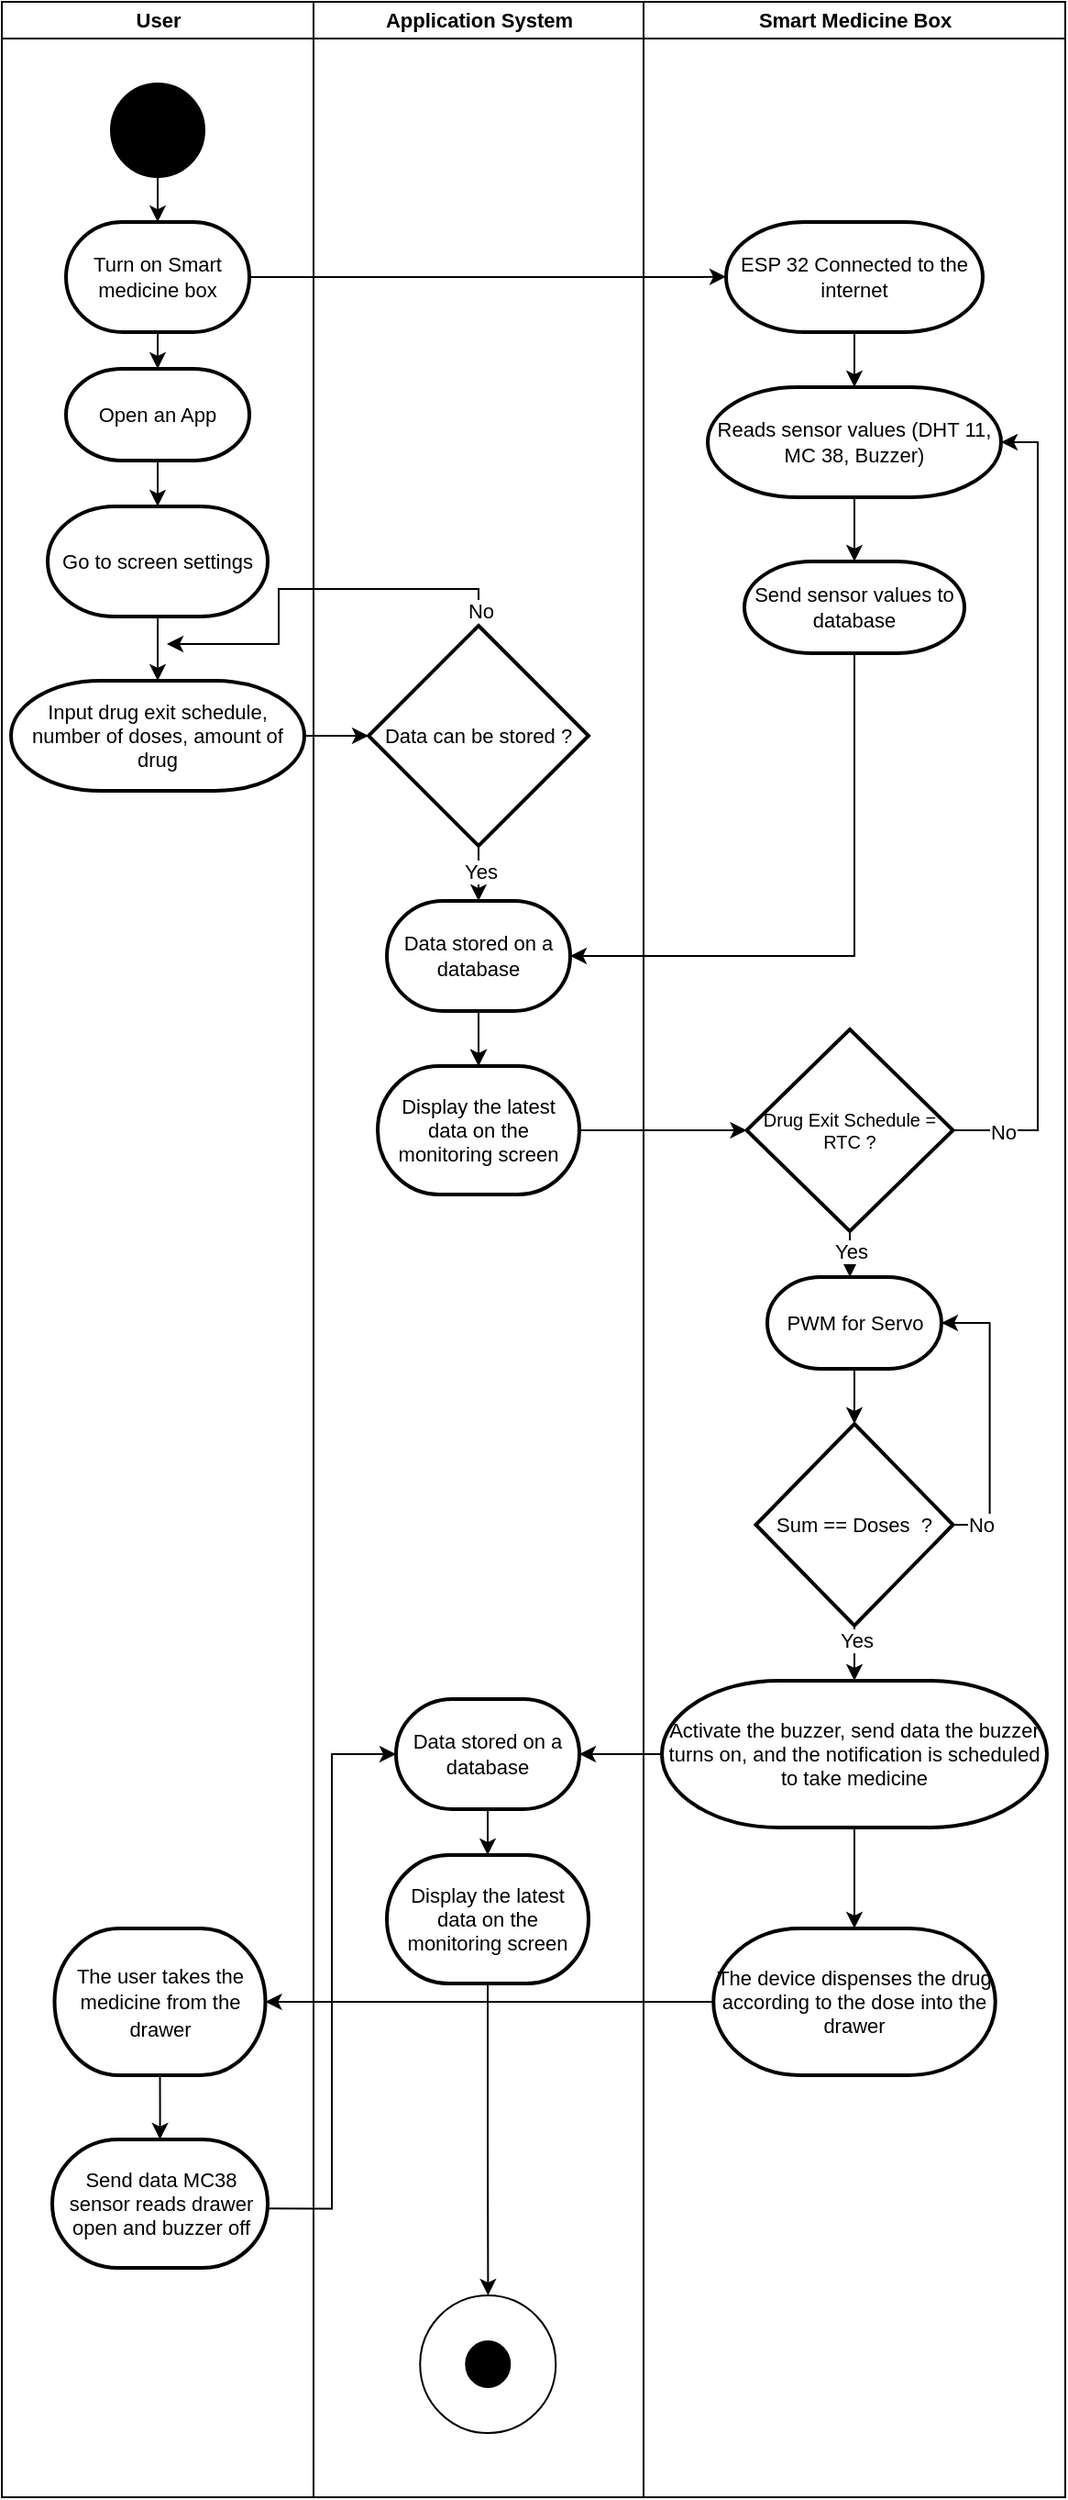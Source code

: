 <mxfile version="23.1.5" type="github">
  <diagram name="Page-1" id="74e2e168-ea6b-b213-b513-2b3c1d86103e">
    <mxGraphModel dx="2346" dy="687" grid="1" gridSize="10" guides="1" tooltips="1" connect="1" arrows="1" fold="1" page="1" pageScale="1" pageWidth="1100" pageHeight="850" background="none" math="0" shadow="0">
      <root>
        <mxCell id="0" />
        <mxCell id="1" parent="0" />
        <mxCell id="77e6c97f196da883-2" value="&lt;font style=&quot;font-size: 11px;&quot;&gt;User&lt;/font&gt;" style="swimlane;html=1;startSize=20;align=center;fontSize=11;" parent="1" vertex="1">
          <mxGeometry x="-140" y="90" width="170" height="1360" as="geometry">
            <mxRectangle y="20" width="40" height="730" as="alternateBounds" />
          </mxGeometry>
        </mxCell>
        <mxCell id="2dYA4mqOsPHXv_Ml5pBK-2" value="" style="ellipse;whiteSpace=wrap;html=1;aspect=fixed;fillColor=#000000;strokeColor=#000000;strokeWidth=2;fontSize=11;labelBorderColor=none;" parent="77e6c97f196da883-2" vertex="1">
          <mxGeometry x="60" y="45" width="50" height="50" as="geometry" />
        </mxCell>
        <mxCell id="77e6c97f196da883-4" value="&lt;font style=&quot;font-size: 11px;&quot;&gt;Smart Medicine Box&lt;/font&gt;" style="swimlane;html=1;startSize=20;fontSize=11;" parent="77e6c97f196da883-2" vertex="1">
          <mxGeometry x="350" width="230" height="1360" as="geometry" />
        </mxCell>
        <mxCell id="Wwi6VHeRHih2IKkh5c98-81" style="edgeStyle=orthogonalEdgeStyle;rounded=0;orthogonalLoop=1;jettySize=auto;html=1;exitX=0.5;exitY=1;exitDx=0;exitDy=0;exitPerimeter=0;fontSize=11;" edge="1" parent="77e6c97f196da883-4" source="2dYA4mqOsPHXv_Ml5pBK-34">
          <mxGeometry relative="1" as="geometry">
            <mxPoint x="112.543" y="695" as="targetPoint" />
          </mxGeometry>
        </mxCell>
        <mxCell id="Wwi6VHeRHih2IKkh5c98-83" value="Yes" style="edgeLabel;html=1;align=center;verticalAlign=middle;resizable=0;points=[];fontSize=11;" vertex="1" connectable="0" parent="Wwi6VHeRHih2IKkh5c98-81">
          <mxGeometry x="-0.116" y="2" relative="1" as="geometry">
            <mxPoint x="-2" as="offset" />
          </mxGeometry>
        </mxCell>
        <mxCell id="2dYA4mqOsPHXv_Ml5pBK-34" value="Drug Exit Schedule = RTC ?" style="strokeWidth=2;html=1;shape=mxgraph.flowchart.decision;whiteSpace=wrap;fontSize=10;" parent="77e6c97f196da883-4" vertex="1">
          <mxGeometry x="56.25" y="560" width="112.5" height="110" as="geometry" />
        </mxCell>
        <mxCell id="Wwi6VHeRHih2IKkh5c98-34" value="&lt;font style=&quot;font-size: 11px;&quot;&gt;Send sensor values to database&lt;/font&gt;" style="strokeWidth=2;html=1;shape=mxgraph.flowchart.terminator;whiteSpace=wrap;fontSize=11;" vertex="1" parent="77e6c97f196da883-4">
          <mxGeometry x="55" y="305" width="120" height="50" as="geometry" />
        </mxCell>
        <mxCell id="2dYA4mqOsPHXv_Ml5pBK-25" value="&lt;font style=&quot;font-size: 11px;&quot;&gt;Reads sensor values (DHT 11, MC 38, Buzzer)&lt;/font&gt;" style="strokeWidth=2;html=1;shape=mxgraph.flowchart.terminator;whiteSpace=wrap;fontSize=11;" parent="77e6c97f196da883-4" vertex="1">
          <mxGeometry x="35" y="210" width="160" height="60" as="geometry" />
        </mxCell>
        <mxCell id="Wwi6VHeRHih2IKkh5c98-37" value="&lt;font style=&quot;font-size: 11px;&quot;&gt;ESP 32 Connected to the internet&lt;/font&gt;" style="strokeWidth=2;html=1;shape=mxgraph.flowchart.terminator;whiteSpace=wrap;fontSize=11;" vertex="1" parent="77e6c97f196da883-4">
          <mxGeometry x="45" y="120" width="140" height="60" as="geometry" />
        </mxCell>
        <mxCell id="Wwi6VHeRHih2IKkh5c98-64" style="edgeStyle=orthogonalEdgeStyle;rounded=0;orthogonalLoop=1;jettySize=auto;html=1;exitX=1;exitY=0.5;exitDx=0;exitDy=0;exitPerimeter=0;fontSize=11;" edge="1" parent="77e6c97f196da883-4" source="2dYA4mqOsPHXv_Ml5pBK-22">
          <mxGeometry relative="1" as="geometry">
            <mxPoint x="45" y="149.85" as="targetPoint" />
            <mxPoint x="-215" y="149.853" as="sourcePoint" />
            <Array as="points">
              <mxPoint x="25" y="150" />
            </Array>
          </mxGeometry>
        </mxCell>
        <mxCell id="Wwi6VHeRHih2IKkh5c98-72" style="edgeStyle=orthogonalEdgeStyle;rounded=0;orthogonalLoop=1;jettySize=auto;html=1;exitX=0.5;exitY=1;exitDx=0;exitDy=0;exitPerimeter=0;entryX=0.5;entryY=0;entryDx=0;entryDy=0;entryPerimeter=0;fontSize=11;" edge="1" parent="77e6c97f196da883-4" source="Wwi6VHeRHih2IKkh5c98-37" target="2dYA4mqOsPHXv_Ml5pBK-25">
          <mxGeometry relative="1" as="geometry" />
        </mxCell>
        <mxCell id="Wwi6VHeRHih2IKkh5c98-73" style="edgeStyle=orthogonalEdgeStyle;rounded=0;orthogonalLoop=1;jettySize=auto;html=1;exitX=0.5;exitY=1;exitDx=0;exitDy=0;exitPerimeter=0;entryX=0.5;entryY=0;entryDx=0;entryDy=0;entryPerimeter=0;fontSize=11;" edge="1" parent="77e6c97f196da883-4" source="2dYA4mqOsPHXv_Ml5pBK-25" target="Wwi6VHeRHih2IKkh5c98-34">
          <mxGeometry relative="1" as="geometry" />
        </mxCell>
        <mxCell id="Wwi6VHeRHih2IKkh5c98-76" style="edgeStyle=orthogonalEdgeStyle;rounded=0;orthogonalLoop=1;jettySize=auto;html=1;exitX=1;exitY=0.5;exitDx=0;exitDy=0;exitPerimeter=0;entryX=1;entryY=0.5;entryDx=0;entryDy=0;entryPerimeter=0;fontSize=11;" edge="1" parent="77e6c97f196da883-4" source="2dYA4mqOsPHXv_Ml5pBK-34" target="2dYA4mqOsPHXv_Ml5pBK-25">
          <mxGeometry relative="1" as="geometry" />
        </mxCell>
        <mxCell id="Wwi6VHeRHih2IKkh5c98-79" value="No" style="edgeLabel;html=1;align=center;verticalAlign=middle;resizable=0;points=[];fontSize=11;" vertex="1" connectable="0" parent="Wwi6VHeRHih2IKkh5c98-76">
          <mxGeometry x="-0.881" y="-1" relative="1" as="geometry">
            <mxPoint as="offset" />
          </mxGeometry>
        </mxCell>
        <mxCell id="Wwi6VHeRHih2IKkh5c98-82" value="PWM for Servo" style="strokeWidth=2;html=1;shape=mxgraph.flowchart.terminator;whiteSpace=wrap;fontSize=11;" vertex="1" parent="77e6c97f196da883-4">
          <mxGeometry x="67.5" y="695" width="95" height="50" as="geometry" />
        </mxCell>
        <mxCell id="Wwi6VHeRHih2IKkh5c98-84" style="edgeStyle=orthogonalEdgeStyle;rounded=0;orthogonalLoop=1;jettySize=auto;html=1;exitX=0.5;exitY=1;exitDx=0;exitDy=0;exitPerimeter=0;fontSize=11;" edge="1" parent="77e6c97f196da883-4" source="Wwi6VHeRHih2IKkh5c98-82">
          <mxGeometry relative="1" as="geometry">
            <mxPoint x="114.978" y="775" as="targetPoint" />
          </mxGeometry>
        </mxCell>
        <mxCell id="Wwi6VHeRHih2IKkh5c98-89" style="edgeStyle=orthogonalEdgeStyle;rounded=0;orthogonalLoop=1;jettySize=auto;html=1;exitX=1;exitY=0.5;exitDx=0;exitDy=0;exitPerimeter=0;entryX=1;entryY=0.5;entryDx=0;entryDy=0;entryPerimeter=0;fontSize=11;" edge="1" parent="77e6c97f196da883-4" source="Wwi6VHeRHih2IKkh5c98-86" target="Wwi6VHeRHih2IKkh5c98-82">
          <mxGeometry relative="1" as="geometry">
            <mxPoint x="168.452" y="715" as="targetPoint" />
          </mxGeometry>
        </mxCell>
        <mxCell id="Wwi6VHeRHih2IKkh5c98-90" value="No" style="edgeLabel;html=1;align=center;verticalAlign=middle;resizable=0;points=[];fontSize=11;" vertex="1" connectable="0" parent="Wwi6VHeRHih2IKkh5c98-89">
          <mxGeometry x="-0.814" relative="1" as="geometry">
            <mxPoint as="offset" />
          </mxGeometry>
        </mxCell>
        <mxCell id="Wwi6VHeRHih2IKkh5c98-86" value="Sum == Doses&amp;nbsp; ?" style="strokeWidth=2;html=1;shape=mxgraph.flowchart.decision;whiteSpace=wrap;fontSize=11;" vertex="1" parent="77e6c97f196da883-4">
          <mxGeometry x="61.25" y="775" width="107.5" height="110" as="geometry" />
        </mxCell>
        <mxCell id="Wwi6VHeRHih2IKkh5c98-92" value="Activate the buzzer, send data the buzzer turns on, and the notification is scheduled to take medicine" style="strokeWidth=2;html=1;shape=mxgraph.flowchart.terminator;whiteSpace=wrap;fontSize=11;" vertex="1" parent="77e6c97f196da883-4">
          <mxGeometry x="10" y="915" width="210" height="80" as="geometry" />
        </mxCell>
        <mxCell id="Wwi6VHeRHih2IKkh5c98-91" style="edgeStyle=orthogonalEdgeStyle;rounded=0;orthogonalLoop=1;jettySize=auto;html=1;exitX=0.5;exitY=1;exitDx=0;exitDy=0;exitPerimeter=0;fontSize=11;" edge="1" parent="77e6c97f196da883-4" source="Wwi6VHeRHih2IKkh5c98-86" target="Wwi6VHeRHih2IKkh5c98-92">
          <mxGeometry relative="1" as="geometry">
            <mxPoint x="115.167" y="905" as="targetPoint" />
          </mxGeometry>
        </mxCell>
        <mxCell id="Wwi6VHeRHih2IKkh5c98-93" value="Yes" style="edgeLabel;html=1;align=center;verticalAlign=middle;resizable=0;points=[];fontSize=11;" vertex="1" connectable="0" parent="Wwi6VHeRHih2IKkh5c98-91">
          <mxGeometry x="-0.68" y="1" relative="1" as="geometry">
            <mxPoint as="offset" />
          </mxGeometry>
        </mxCell>
        <mxCell id="Wwi6VHeRHih2IKkh5c98-121" value="&lt;div style=&quot;font-size: 11px;&quot;&gt;&lt;span style=&quot;background-color: initial; font-size: 11px;&quot;&gt;The device dispenses the drug according to the dose into the drawer&lt;/span&gt;&lt;/div&gt;" style="strokeWidth=2;html=1;shape=mxgraph.flowchart.terminator;whiteSpace=wrap;align=center;fontSize=11;" vertex="1" parent="77e6c97f196da883-4">
          <mxGeometry x="38.12" y="1050" width="153.75" height="80" as="geometry" />
        </mxCell>
        <mxCell id="Wwi6VHeRHih2IKkh5c98-120" style="edgeStyle=orthogonalEdgeStyle;rounded=0;orthogonalLoop=1;jettySize=auto;html=1;exitX=0.5;exitY=1;exitDx=0;exitDy=0;exitPerimeter=0;fontSize=11;" edge="1" parent="77e6c97f196da883-4" source="Wwi6VHeRHih2IKkh5c98-92" target="Wwi6VHeRHih2IKkh5c98-121">
          <mxGeometry relative="1" as="geometry">
            <mxPoint x="114.609" y="1045" as="targetPoint" />
          </mxGeometry>
        </mxCell>
        <mxCell id="2dYA4mqOsPHXv_Ml5pBK-11" value="&lt;font style=&quot;font-size: 11px;&quot;&gt;Go to screen settings&lt;/font&gt;" style="strokeWidth=2;html=1;shape=mxgraph.flowchart.terminator;whiteSpace=wrap;fontSize=11;" parent="77e6c97f196da883-2" vertex="1">
          <mxGeometry x="25" y="275" width="120" height="60" as="geometry" />
        </mxCell>
        <mxCell id="2dYA4mqOsPHXv_Ml5pBK-13" value="&lt;font style=&quot;font-size: 11px;&quot;&gt;Input drug exit schedule, number of doses, amount of drug&lt;/font&gt;" style="strokeWidth=2;html=1;shape=mxgraph.flowchart.terminator;whiteSpace=wrap;fontSize=11;" parent="77e6c97f196da883-2" vertex="1">
          <mxGeometry x="5" y="370" width="160" height="60" as="geometry" />
        </mxCell>
        <mxCell id="2dYA4mqOsPHXv_Ml5pBK-12" style="edgeStyle=orthogonalEdgeStyle;rounded=0;orthogonalLoop=1;jettySize=auto;html=1;exitX=0.5;exitY=1;exitDx=0;exitDy=0;exitPerimeter=0;fontSize=11;" parent="77e6c97f196da883-2" source="2dYA4mqOsPHXv_Ml5pBK-11" target="2dYA4mqOsPHXv_Ml5pBK-13" edge="1">
          <mxGeometry relative="1" as="geometry">
            <mxPoint x="85" y="357" as="targetPoint" />
          </mxGeometry>
        </mxCell>
        <mxCell id="2dYA4mqOsPHXv_Ml5pBK-9" value="&lt;font style=&quot;font-size: 11px;&quot;&gt;Open an App&lt;/font&gt;" style="strokeWidth=2;html=1;shape=mxgraph.flowchart.terminator;whiteSpace=wrap;fontSize=11;" parent="77e6c97f196da883-2" vertex="1">
          <mxGeometry x="35" y="200" width="100" height="50" as="geometry" />
        </mxCell>
        <mxCell id="2dYA4mqOsPHXv_Ml5pBK-10" style="edgeStyle=orthogonalEdgeStyle;rounded=0;orthogonalLoop=1;jettySize=auto;html=1;exitX=0.5;exitY=1;exitDx=0;exitDy=0;exitPerimeter=0;fontSize=11;" parent="77e6c97f196da883-2" source="2dYA4mqOsPHXv_Ml5pBK-9" target="2dYA4mqOsPHXv_Ml5pBK-11" edge="1">
          <mxGeometry relative="1" as="geometry">
            <mxPoint x="525.261" y="287" as="targetPoint" />
          </mxGeometry>
        </mxCell>
        <mxCell id="2dYA4mqOsPHXv_Ml5pBK-22" value="&lt;font style=&quot;font-size: 11px;&quot;&gt;Turn on Smart medicine box&lt;/font&gt;" style="strokeWidth=2;html=1;shape=mxgraph.flowchart.terminator;whiteSpace=wrap;fontSize=11;" parent="77e6c97f196da883-2" vertex="1">
          <mxGeometry x="35" y="120.003" width="100" height="60" as="geometry" />
        </mxCell>
        <mxCell id="Wwi6VHeRHih2IKkh5c98-52" style="edgeStyle=orthogonalEdgeStyle;rounded=0;orthogonalLoop=1;jettySize=auto;html=1;exitX=0.5;exitY=1;exitDx=0;exitDy=0;entryX=0.5;entryY=0;entryDx=0;entryDy=0;entryPerimeter=0;fontSize=11;" edge="1" parent="77e6c97f196da883-2" source="2dYA4mqOsPHXv_Ml5pBK-2" target="2dYA4mqOsPHXv_Ml5pBK-22">
          <mxGeometry relative="1" as="geometry" />
        </mxCell>
        <mxCell id="Wwi6VHeRHih2IKkh5c98-54" style="edgeStyle=orthogonalEdgeStyle;rounded=0;orthogonalLoop=1;jettySize=auto;html=1;exitX=0.5;exitY=1;exitDx=0;exitDy=0;exitPerimeter=0;entryX=0.5;entryY=0;entryDx=0;entryDy=0;entryPerimeter=0;fontSize=11;" edge="1" parent="77e6c97f196da883-2" source="2dYA4mqOsPHXv_Ml5pBK-22" target="2dYA4mqOsPHXv_Ml5pBK-9">
          <mxGeometry relative="1" as="geometry" />
        </mxCell>
        <mxCell id="Wwi6VHeRHih2IKkh5c98-124" value="&lt;font style=&quot;font-size: 11px;&quot;&gt;The user takes the medicine from the drawer&lt;/font&gt;" style="strokeWidth=2;html=1;shape=mxgraph.flowchart.terminator;whiteSpace=wrap;" vertex="1" parent="77e6c97f196da883-2">
          <mxGeometry x="28.75" y="1050" width="115" height="80" as="geometry" />
        </mxCell>
        <mxCell id="Wwi6VHeRHih2IKkh5c98-125" style="edgeStyle=orthogonalEdgeStyle;rounded=0;orthogonalLoop=1;jettySize=auto;html=1;exitX=0;exitY=0.5;exitDx=0;exitDy=0;exitPerimeter=0;entryX=1;entryY=0.5;entryDx=0;entryDy=0;entryPerimeter=0;" edge="1" parent="77e6c97f196da883-2" source="Wwi6VHeRHih2IKkh5c98-121" target="Wwi6VHeRHih2IKkh5c98-124">
          <mxGeometry relative="1" as="geometry">
            <mxPoint x="150" y="1040" as="targetPoint" />
          </mxGeometry>
        </mxCell>
        <mxCell id="Wwi6VHeRHih2IKkh5c98-127" value="Send data MC38 sensor reads drawer open and buzzer off" style="strokeWidth=2;html=1;shape=mxgraph.flowchart.terminator;whiteSpace=wrap;fontSize=11;" vertex="1" parent="77e6c97f196da883-2">
          <mxGeometry x="27.5" y="1165" width="117.5" height="70" as="geometry" />
        </mxCell>
        <mxCell id="Wwi6VHeRHih2IKkh5c98-126" style="edgeStyle=orthogonalEdgeStyle;rounded=0;orthogonalLoop=1;jettySize=auto;html=1;exitX=0.5;exitY=1;exitDx=0;exitDy=0;exitPerimeter=0;" edge="1" parent="77e6c97f196da883-2" source="Wwi6VHeRHih2IKkh5c98-124" target="Wwi6VHeRHih2IKkh5c98-127">
          <mxGeometry relative="1" as="geometry">
            <mxPoint x="86.25" y="1160.0" as="targetPoint" />
          </mxGeometry>
        </mxCell>
        <mxCell id="77e6c97f196da883-3" value="&lt;font style=&quot;font-size: 11px;&quot;&gt;Application System&lt;/font&gt;" style="swimlane;html=1;startSize=20;fontSize=11;" parent="1" vertex="1">
          <mxGeometry x="30" y="90" width="180" height="1360" as="geometry" />
        </mxCell>
        <mxCell id="Wwi6VHeRHih2IKkh5c98-70" style="edgeStyle=orthogonalEdgeStyle;rounded=0;orthogonalLoop=1;jettySize=auto;html=1;exitX=0.5;exitY=0;exitDx=0;exitDy=0;exitPerimeter=0;fontSize=11;" edge="1" parent="77e6c97f196da883-3" source="2dYA4mqOsPHXv_Ml5pBK-15">
          <mxGeometry relative="1" as="geometry">
            <mxPoint x="-80" y="350" as="targetPoint" />
            <Array as="points">
              <mxPoint x="90" y="320" />
              <mxPoint x="-19" y="320" />
              <mxPoint x="-19" y="350" />
            </Array>
          </mxGeometry>
        </mxCell>
        <mxCell id="Wwi6VHeRHih2IKkh5c98-78" value="No" style="edgeLabel;html=1;align=center;verticalAlign=middle;resizable=0;points=[];fontSize=11;" vertex="1" connectable="0" parent="Wwi6VHeRHih2IKkh5c98-70">
          <mxGeometry x="-0.926" y="-1" relative="1" as="geometry">
            <mxPoint as="offset" />
          </mxGeometry>
        </mxCell>
        <mxCell id="2dYA4mqOsPHXv_Ml5pBK-15" value="&lt;font style=&quot;font-size: 11px;&quot;&gt;Data can be stored ?&lt;/font&gt;" style="strokeWidth=2;html=1;shape=mxgraph.flowchart.decision;whiteSpace=wrap;fontSize=11;" parent="77e6c97f196da883-3" vertex="1">
          <mxGeometry x="30" y="340" width="120" height="120" as="geometry" />
        </mxCell>
        <mxCell id="Wwi6VHeRHih2IKkh5c98-122" value="" style="edgeStyle=orthogonalEdgeStyle;rounded=0;orthogonalLoop=1;jettySize=auto;html=1;fontSize=11;" edge="1" parent="77e6c97f196da883-3" source="2dYA4mqOsPHXv_Ml5pBK-19" target="2dYA4mqOsPHXv_Ml5pBK-31">
          <mxGeometry relative="1" as="geometry" />
        </mxCell>
        <mxCell id="2dYA4mqOsPHXv_Ml5pBK-19" value="&lt;font style=&quot;font-size: 11px;&quot;&gt;Data stored on a database&lt;/font&gt;" style="strokeWidth=2;html=1;shape=mxgraph.flowchart.terminator;whiteSpace=wrap;fontSize=11;" parent="77e6c97f196da883-3" vertex="1">
          <mxGeometry x="40.001" y="490" width="100" height="60" as="geometry" />
        </mxCell>
        <mxCell id="2dYA4mqOsPHXv_Ml5pBK-31" value="&lt;font style=&quot;font-size: 11px;&quot;&gt;Display the latest data on the monitoring screen&lt;/font&gt;" style="strokeWidth=2;html=1;shape=mxgraph.flowchart.terminator;whiteSpace=wrap;fontSize=11;" parent="77e6c97f196da883-3" vertex="1">
          <mxGeometry x="35" y="580" width="110" height="70" as="geometry" />
        </mxCell>
        <mxCell id="Wwi6VHeRHih2IKkh5c98-66" style="edgeStyle=orthogonalEdgeStyle;rounded=0;orthogonalLoop=1;jettySize=auto;html=1;exitX=0.5;exitY=1;exitDx=0;exitDy=0;exitPerimeter=0;entryX=0.5;entryY=0;entryDx=0;entryDy=0;entryPerimeter=0;fontSize=11;" edge="1" parent="77e6c97f196da883-3" source="2dYA4mqOsPHXv_Ml5pBK-15" target="2dYA4mqOsPHXv_Ml5pBK-19">
          <mxGeometry relative="1" as="geometry" />
        </mxCell>
        <mxCell id="Wwi6VHeRHih2IKkh5c98-77" value="Yes" style="edgeLabel;html=1;align=center;verticalAlign=middle;resizable=0;points=[];fontSize=11;" vertex="1" connectable="0" parent="Wwi6VHeRHih2IKkh5c98-66">
          <mxGeometry x="-0.067" y="1" relative="1" as="geometry">
            <mxPoint as="offset" />
          </mxGeometry>
        </mxCell>
        <mxCell id="Wwi6VHeRHih2IKkh5c98-71" style="edgeStyle=orthogonalEdgeStyle;rounded=0;orthogonalLoop=1;jettySize=auto;html=1;exitX=0.5;exitY=1;exitDx=0;exitDy=0;exitPerimeter=0;entryX=0.5;entryY=0;entryDx=0;entryDy=0;entryPerimeter=0;fontSize=11;" edge="1" parent="77e6c97f196da883-3" source="2dYA4mqOsPHXv_Ml5pBK-19" target="2dYA4mqOsPHXv_Ml5pBK-31">
          <mxGeometry relative="1" as="geometry" />
        </mxCell>
        <mxCell id="Wwi6VHeRHih2IKkh5c98-167" value="&lt;font style=&quot;font-size: 11px;&quot;&gt;Data stored on a database&lt;/font&gt;" style="strokeWidth=2;html=1;shape=mxgraph.flowchart.terminator;whiteSpace=wrap;fontSize=11;" vertex="1" parent="77e6c97f196da883-3">
          <mxGeometry x="45.001" y="925" width="100" height="60" as="geometry" />
        </mxCell>
        <mxCell id="Wwi6VHeRHih2IKkh5c98-180" style="edgeStyle=orthogonalEdgeStyle;rounded=0;orthogonalLoop=1;jettySize=auto;html=1;exitX=0.5;exitY=1;exitDx=0;exitDy=0;exitPerimeter=0;" edge="1" parent="77e6c97f196da883-3" source="Wwi6VHeRHih2IKkh5c98-170">
          <mxGeometry relative="1" as="geometry">
            <mxPoint x="95.207" y="1250.0" as="targetPoint" />
          </mxGeometry>
        </mxCell>
        <mxCell id="Wwi6VHeRHih2IKkh5c98-170" value="&lt;font style=&quot;font-size: 11px;&quot;&gt;Display the latest data on the monitoring screen&lt;/font&gt;" style="strokeWidth=2;html=1;shape=mxgraph.flowchart.terminator;whiteSpace=wrap;fontSize=11;" vertex="1" parent="77e6c97f196da883-3">
          <mxGeometry x="40" y="1010" width="110" height="70" as="geometry" />
        </mxCell>
        <mxCell id="Wwi6VHeRHih2IKkh5c98-171" style="edgeStyle=orthogonalEdgeStyle;rounded=0;orthogonalLoop=1;jettySize=auto;html=1;exitX=0.5;exitY=1;exitDx=0;exitDy=0;exitPerimeter=0;entryX=0.5;entryY=0;entryDx=0;entryDy=0;entryPerimeter=0;" edge="1" parent="77e6c97f196da883-3" source="Wwi6VHeRHih2IKkh5c98-167" target="Wwi6VHeRHih2IKkh5c98-170">
          <mxGeometry relative="1" as="geometry" />
        </mxCell>
        <mxCell id="Wwi6VHeRHih2IKkh5c98-176" value="" style="verticalLabelPosition=bottom;verticalAlign=top;html=1;shape=ellipse;dx=25;perimeter=ellipsePerimeter;whiteSpace=wrap;aspect=fixed;fillColor=#000000;" vertex="1" parent="77e6c97f196da883-3">
          <mxGeometry x="59.06" y="1253.39" width="71.88" height="68.23" as="geometry" />
        </mxCell>
        <mxCell id="Wwi6VHeRHih2IKkh5c98-179" value="" style="verticalLabelPosition=bottom;verticalAlign=top;html=1;shape=mxgraph.basic.donut;dx=25;" vertex="1" parent="77e6c97f196da883-3">
          <mxGeometry x="58.13" y="1250" width="74" height="75" as="geometry" />
        </mxCell>
        <mxCell id="Wwi6VHeRHih2IKkh5c98-65" style="edgeStyle=orthogonalEdgeStyle;rounded=0;orthogonalLoop=1;jettySize=auto;html=1;exitX=1;exitY=0.5;exitDx=0;exitDy=0;exitPerimeter=0;entryX=0;entryY=0.5;entryDx=0;entryDy=0;entryPerimeter=0;fontSize=11;" edge="1" parent="1" source="2dYA4mqOsPHXv_Ml5pBK-13" target="2dYA4mqOsPHXv_Ml5pBK-15">
          <mxGeometry relative="1" as="geometry" />
        </mxCell>
        <mxCell id="Wwi6VHeRHih2IKkh5c98-99" style="edgeStyle=orthogonalEdgeStyle;rounded=0;orthogonalLoop=1;jettySize=auto;html=1;exitX=0.5;exitY=1;exitDx=0;exitDy=0;exitPerimeter=0;entryX=1;entryY=0.5;entryDx=0;entryDy=0;entryPerimeter=0;fontSize=11;" edge="1" parent="1" source="Wwi6VHeRHih2IKkh5c98-34" target="2dYA4mqOsPHXv_Ml5pBK-19">
          <mxGeometry relative="1" as="geometry" />
        </mxCell>
        <mxCell id="Wwi6VHeRHih2IKkh5c98-132" style="edgeStyle=orthogonalEdgeStyle;rounded=0;orthogonalLoop=1;jettySize=auto;html=1;exitX=1;exitY=0.5;exitDx=0;exitDy=0;exitPerimeter=0;entryX=0;entryY=0.5;entryDx=0;entryDy=0;entryPerimeter=0;" edge="1" parent="1" source="2dYA4mqOsPHXv_Ml5pBK-31" target="2dYA4mqOsPHXv_Ml5pBK-34">
          <mxGeometry relative="1" as="geometry" />
        </mxCell>
        <mxCell id="Wwi6VHeRHih2IKkh5c98-169" style="edgeStyle=orthogonalEdgeStyle;rounded=0;orthogonalLoop=1;jettySize=auto;html=1;exitX=0;exitY=0.5;exitDx=0;exitDy=0;exitPerimeter=0;entryX=1;entryY=0.5;entryDx=0;entryDy=0;entryPerimeter=0;" edge="1" parent="1" source="Wwi6VHeRHih2IKkh5c98-92" target="Wwi6VHeRHih2IKkh5c98-167">
          <mxGeometry relative="1" as="geometry" />
        </mxCell>
        <mxCell id="Wwi6VHeRHih2IKkh5c98-174" style="edgeStyle=orthogonalEdgeStyle;rounded=0;orthogonalLoop=1;jettySize=auto;html=1;exitX=1.001;exitY=0.538;exitDx=0;exitDy=0;exitPerimeter=0;entryX=0;entryY=0.5;entryDx=0;entryDy=0;entryPerimeter=0;" edge="1" parent="1" source="Wwi6VHeRHih2IKkh5c98-127" target="Wwi6VHeRHih2IKkh5c98-167">
          <mxGeometry relative="1" as="geometry">
            <mxPoint x="59.5" y="1040" as="targetPoint" />
            <mxPoint x="-6.75" y="1275" as="sourcePoint" />
            <Array as="points">
              <mxPoint x="40" y="1293" />
              <mxPoint x="40" y="1045" />
            </Array>
          </mxGeometry>
        </mxCell>
      </root>
    </mxGraphModel>
  </diagram>
</mxfile>
